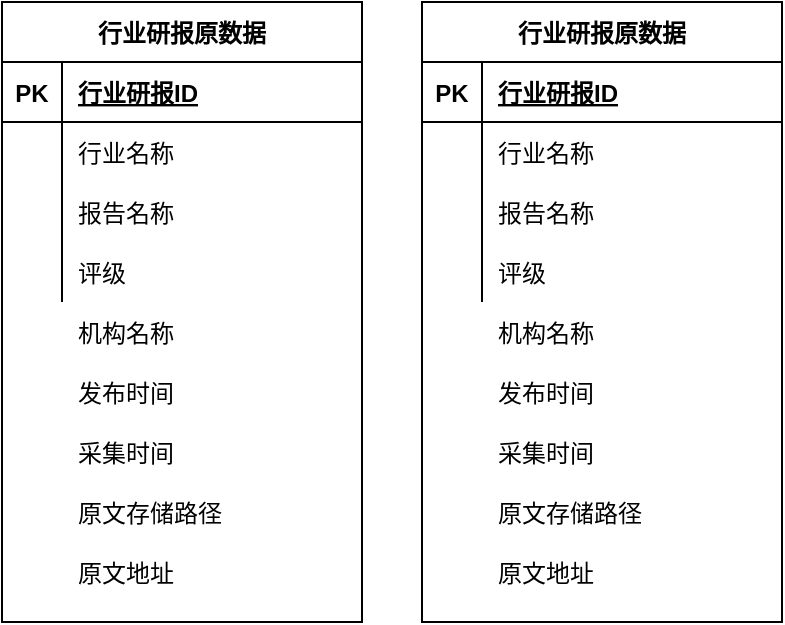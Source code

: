 <mxfile version="14.4.9" type="github">
  <diagram id="uSX-9S-eXGz2k6nIvwEQ" name="第 1 页">
    <mxGraphModel dx="946" dy="589" grid="1" gridSize="10" guides="1" tooltips="1" connect="1" arrows="1" fold="1" page="1" pageScale="1" pageWidth="850" pageHeight="1100" math="0" shadow="0">
      <root>
        <mxCell id="0" />
        <mxCell id="1" parent="0" />
        <mxCell id="P-fnGor--EmOhXwZXgAq-38" value="" style="group" vertex="1" connectable="0" parent="1">
          <mxGeometry x="130" y="130" width="180" height="310" as="geometry" />
        </mxCell>
        <mxCell id="P-fnGor--EmOhXwZXgAq-15" value="行业研报原数据" style="shape=table;startSize=30;container=1;collapsible=1;childLayout=tableLayout;fixedRows=1;rowLines=0;fontStyle=1;align=center;resizeLast=1;" vertex="1" parent="P-fnGor--EmOhXwZXgAq-38">
          <mxGeometry width="180" height="310" as="geometry" />
        </mxCell>
        <mxCell id="P-fnGor--EmOhXwZXgAq-16" value="" style="shape=partialRectangle;collapsible=0;dropTarget=0;pointerEvents=0;fillColor=none;top=0;left=0;bottom=1;right=0;points=[[0,0.5],[1,0.5]];portConstraint=eastwest;" vertex="1" parent="P-fnGor--EmOhXwZXgAq-15">
          <mxGeometry y="30" width="180" height="30" as="geometry" />
        </mxCell>
        <mxCell id="P-fnGor--EmOhXwZXgAq-17" value="PK" style="shape=partialRectangle;connectable=0;fillColor=none;top=0;left=0;bottom=0;right=0;fontStyle=1;overflow=hidden;" vertex="1" parent="P-fnGor--EmOhXwZXgAq-16">
          <mxGeometry width="30" height="30" as="geometry" />
        </mxCell>
        <mxCell id="P-fnGor--EmOhXwZXgAq-18" value="行业研报ID" style="shape=partialRectangle;connectable=0;fillColor=none;top=0;left=0;bottom=0;right=0;align=left;spacingLeft=6;fontStyle=5;overflow=hidden;" vertex="1" parent="P-fnGor--EmOhXwZXgAq-16">
          <mxGeometry x="30" width="150" height="30" as="geometry" />
        </mxCell>
        <mxCell id="P-fnGor--EmOhXwZXgAq-19" value="" style="shape=partialRectangle;collapsible=0;dropTarget=0;pointerEvents=0;fillColor=none;top=0;left=0;bottom=0;right=0;points=[[0,0.5],[1,0.5]];portConstraint=eastwest;" vertex="1" parent="P-fnGor--EmOhXwZXgAq-15">
          <mxGeometry y="60" width="180" height="30" as="geometry" />
        </mxCell>
        <mxCell id="P-fnGor--EmOhXwZXgAq-20" value="" style="shape=partialRectangle;connectable=0;fillColor=none;top=0;left=0;bottom=0;right=0;editable=1;overflow=hidden;" vertex="1" parent="P-fnGor--EmOhXwZXgAq-19">
          <mxGeometry width="30" height="30" as="geometry" />
        </mxCell>
        <mxCell id="P-fnGor--EmOhXwZXgAq-21" value="行业名称" style="shape=partialRectangle;connectable=0;fillColor=none;top=0;left=0;bottom=0;right=0;align=left;spacingLeft=6;overflow=hidden;" vertex="1" parent="P-fnGor--EmOhXwZXgAq-19">
          <mxGeometry x="30" width="150" height="30" as="geometry" />
        </mxCell>
        <mxCell id="P-fnGor--EmOhXwZXgAq-22" value="" style="shape=partialRectangle;collapsible=0;dropTarget=0;pointerEvents=0;fillColor=none;top=0;left=0;bottom=0;right=0;points=[[0,0.5],[1,0.5]];portConstraint=eastwest;" vertex="1" parent="P-fnGor--EmOhXwZXgAq-15">
          <mxGeometry y="90" width="180" height="30" as="geometry" />
        </mxCell>
        <mxCell id="P-fnGor--EmOhXwZXgAq-23" value="" style="shape=partialRectangle;connectable=0;fillColor=none;top=0;left=0;bottom=0;right=0;editable=1;overflow=hidden;" vertex="1" parent="P-fnGor--EmOhXwZXgAq-22">
          <mxGeometry width="30" height="30" as="geometry" />
        </mxCell>
        <mxCell id="P-fnGor--EmOhXwZXgAq-24" value="报告名称" style="shape=partialRectangle;connectable=0;fillColor=none;top=0;left=0;bottom=0;right=0;align=left;spacingLeft=6;overflow=hidden;" vertex="1" parent="P-fnGor--EmOhXwZXgAq-22">
          <mxGeometry x="30" width="150" height="30" as="geometry" />
        </mxCell>
        <mxCell id="P-fnGor--EmOhXwZXgAq-25" value="" style="shape=partialRectangle;collapsible=0;dropTarget=0;pointerEvents=0;fillColor=none;top=0;left=0;bottom=0;right=0;points=[[0,0.5],[1,0.5]];portConstraint=eastwest;" vertex="1" parent="P-fnGor--EmOhXwZXgAq-15">
          <mxGeometry y="120" width="180" height="30" as="geometry" />
        </mxCell>
        <mxCell id="P-fnGor--EmOhXwZXgAq-26" value="" style="shape=partialRectangle;connectable=0;fillColor=none;top=0;left=0;bottom=0;right=0;editable=1;overflow=hidden;" vertex="1" parent="P-fnGor--EmOhXwZXgAq-25">
          <mxGeometry width="30" height="30" as="geometry" />
        </mxCell>
        <mxCell id="P-fnGor--EmOhXwZXgAq-27" value="评级" style="shape=partialRectangle;connectable=0;fillColor=none;top=0;left=0;bottom=0;right=0;align=left;spacingLeft=6;overflow=hidden;" vertex="1" parent="P-fnGor--EmOhXwZXgAq-25">
          <mxGeometry x="30" width="150" height="30" as="geometry" />
        </mxCell>
        <mxCell id="P-fnGor--EmOhXwZXgAq-28" value="" style="shape=partialRectangle;connectable=0;fillColor=none;top=0;left=0;bottom=0;right=0;editable=1;overflow=hidden;" vertex="1" parent="P-fnGor--EmOhXwZXgAq-38">
          <mxGeometry y="150" width="30" height="30" as="geometry" />
        </mxCell>
        <mxCell id="P-fnGor--EmOhXwZXgAq-29" value="机构名称" style="shape=partialRectangle;connectable=0;fillColor=none;top=0;left=0;bottom=0;right=0;align=left;spacingLeft=6;overflow=hidden;" vertex="1" parent="P-fnGor--EmOhXwZXgAq-38">
          <mxGeometry x="30" y="150" width="150" height="30" as="geometry" />
        </mxCell>
        <mxCell id="P-fnGor--EmOhXwZXgAq-30" value="" style="shape=partialRectangle;connectable=0;fillColor=none;top=0;left=0;bottom=0;right=0;editable=1;overflow=hidden;" vertex="1" parent="P-fnGor--EmOhXwZXgAq-38">
          <mxGeometry y="180" width="30" height="30" as="geometry" />
        </mxCell>
        <mxCell id="P-fnGor--EmOhXwZXgAq-31" value="发布时间" style="shape=partialRectangle;connectable=0;fillColor=none;top=0;left=0;bottom=0;right=0;align=left;spacingLeft=6;overflow=hidden;" vertex="1" parent="P-fnGor--EmOhXwZXgAq-38">
          <mxGeometry x="30" y="180" width="150" height="30" as="geometry" />
        </mxCell>
        <mxCell id="P-fnGor--EmOhXwZXgAq-32" value="" style="shape=partialRectangle;connectable=0;fillColor=none;top=0;left=0;bottom=0;right=0;editable=1;overflow=hidden;" vertex="1" parent="P-fnGor--EmOhXwZXgAq-38">
          <mxGeometry y="210" width="30" height="30" as="geometry" />
        </mxCell>
        <mxCell id="P-fnGor--EmOhXwZXgAq-33" value="采集时间" style="shape=partialRectangle;connectable=0;fillColor=none;top=0;left=0;bottom=0;right=0;align=left;spacingLeft=6;overflow=hidden;" vertex="1" parent="P-fnGor--EmOhXwZXgAq-38">
          <mxGeometry x="30" y="210" width="150" height="30" as="geometry" />
        </mxCell>
        <mxCell id="P-fnGor--EmOhXwZXgAq-34" value="" style="shape=partialRectangle;connectable=0;fillColor=none;top=0;left=0;bottom=0;right=0;editable=1;overflow=hidden;" vertex="1" parent="P-fnGor--EmOhXwZXgAq-38">
          <mxGeometry y="240" width="30" height="30" as="geometry" />
        </mxCell>
        <mxCell id="P-fnGor--EmOhXwZXgAq-35" value="原文存储路径" style="shape=partialRectangle;connectable=0;fillColor=none;top=0;left=0;bottom=0;right=0;align=left;spacingLeft=6;overflow=hidden;" vertex="1" parent="P-fnGor--EmOhXwZXgAq-38">
          <mxGeometry x="30" y="240" width="150" height="30" as="geometry" />
        </mxCell>
        <mxCell id="P-fnGor--EmOhXwZXgAq-36" value="" style="shape=partialRectangle;connectable=0;fillColor=none;top=0;left=0;bottom=0;right=0;editable=1;overflow=hidden;" vertex="1" parent="P-fnGor--EmOhXwZXgAq-38">
          <mxGeometry y="270" width="30" height="30" as="geometry" />
        </mxCell>
        <mxCell id="P-fnGor--EmOhXwZXgAq-37" value="原文地址" style="shape=partialRectangle;connectable=0;fillColor=none;top=0;left=0;bottom=0;right=0;align=left;spacingLeft=6;overflow=hidden;" vertex="1" parent="P-fnGor--EmOhXwZXgAq-38">
          <mxGeometry x="30" y="270" width="150" height="30" as="geometry" />
        </mxCell>
        <mxCell id="P-fnGor--EmOhXwZXgAq-39" value="" style="group" vertex="1" connectable="0" parent="1">
          <mxGeometry x="340" y="130" width="180" height="310" as="geometry" />
        </mxCell>
        <mxCell id="P-fnGor--EmOhXwZXgAq-40" value="行业研报原数据" style="shape=table;startSize=30;container=1;collapsible=1;childLayout=tableLayout;fixedRows=1;rowLines=0;fontStyle=1;align=center;resizeLast=1;" vertex="1" parent="P-fnGor--EmOhXwZXgAq-39">
          <mxGeometry width="180" height="310" as="geometry" />
        </mxCell>
        <mxCell id="P-fnGor--EmOhXwZXgAq-41" value="" style="shape=partialRectangle;collapsible=0;dropTarget=0;pointerEvents=0;fillColor=none;top=0;left=0;bottom=1;right=0;points=[[0,0.5],[1,0.5]];portConstraint=eastwest;" vertex="1" parent="P-fnGor--EmOhXwZXgAq-40">
          <mxGeometry y="30" width="180" height="30" as="geometry" />
        </mxCell>
        <mxCell id="P-fnGor--EmOhXwZXgAq-42" value="PK" style="shape=partialRectangle;connectable=0;fillColor=none;top=0;left=0;bottom=0;right=0;fontStyle=1;overflow=hidden;" vertex="1" parent="P-fnGor--EmOhXwZXgAq-41">
          <mxGeometry width="30" height="30" as="geometry" />
        </mxCell>
        <mxCell id="P-fnGor--EmOhXwZXgAq-43" value="行业研报ID" style="shape=partialRectangle;connectable=0;fillColor=none;top=0;left=0;bottom=0;right=0;align=left;spacingLeft=6;fontStyle=5;overflow=hidden;" vertex="1" parent="P-fnGor--EmOhXwZXgAq-41">
          <mxGeometry x="30" width="150" height="30" as="geometry" />
        </mxCell>
        <mxCell id="P-fnGor--EmOhXwZXgAq-44" value="" style="shape=partialRectangle;collapsible=0;dropTarget=0;pointerEvents=0;fillColor=none;top=0;left=0;bottom=0;right=0;points=[[0,0.5],[1,0.5]];portConstraint=eastwest;" vertex="1" parent="P-fnGor--EmOhXwZXgAq-40">
          <mxGeometry y="60" width="180" height="30" as="geometry" />
        </mxCell>
        <mxCell id="P-fnGor--EmOhXwZXgAq-45" value="" style="shape=partialRectangle;connectable=0;fillColor=none;top=0;left=0;bottom=0;right=0;editable=1;overflow=hidden;" vertex="1" parent="P-fnGor--EmOhXwZXgAq-44">
          <mxGeometry width="30" height="30" as="geometry" />
        </mxCell>
        <mxCell id="P-fnGor--EmOhXwZXgAq-46" value="行业名称" style="shape=partialRectangle;connectable=0;fillColor=none;top=0;left=0;bottom=0;right=0;align=left;spacingLeft=6;overflow=hidden;" vertex="1" parent="P-fnGor--EmOhXwZXgAq-44">
          <mxGeometry x="30" width="150" height="30" as="geometry" />
        </mxCell>
        <mxCell id="P-fnGor--EmOhXwZXgAq-47" value="" style="shape=partialRectangle;collapsible=0;dropTarget=0;pointerEvents=0;fillColor=none;top=0;left=0;bottom=0;right=0;points=[[0,0.5],[1,0.5]];portConstraint=eastwest;" vertex="1" parent="P-fnGor--EmOhXwZXgAq-40">
          <mxGeometry y="90" width="180" height="30" as="geometry" />
        </mxCell>
        <mxCell id="P-fnGor--EmOhXwZXgAq-48" value="" style="shape=partialRectangle;connectable=0;fillColor=none;top=0;left=0;bottom=0;right=0;editable=1;overflow=hidden;" vertex="1" parent="P-fnGor--EmOhXwZXgAq-47">
          <mxGeometry width="30" height="30" as="geometry" />
        </mxCell>
        <mxCell id="P-fnGor--EmOhXwZXgAq-49" value="报告名称" style="shape=partialRectangle;connectable=0;fillColor=none;top=0;left=0;bottom=0;right=0;align=left;spacingLeft=6;overflow=hidden;" vertex="1" parent="P-fnGor--EmOhXwZXgAq-47">
          <mxGeometry x="30" width="150" height="30" as="geometry" />
        </mxCell>
        <mxCell id="P-fnGor--EmOhXwZXgAq-50" value="" style="shape=partialRectangle;collapsible=0;dropTarget=0;pointerEvents=0;fillColor=none;top=0;left=0;bottom=0;right=0;points=[[0,0.5],[1,0.5]];portConstraint=eastwest;" vertex="1" parent="P-fnGor--EmOhXwZXgAq-40">
          <mxGeometry y="120" width="180" height="30" as="geometry" />
        </mxCell>
        <mxCell id="P-fnGor--EmOhXwZXgAq-51" value="" style="shape=partialRectangle;connectable=0;fillColor=none;top=0;left=0;bottom=0;right=0;editable=1;overflow=hidden;" vertex="1" parent="P-fnGor--EmOhXwZXgAq-50">
          <mxGeometry width="30" height="30" as="geometry" />
        </mxCell>
        <mxCell id="P-fnGor--EmOhXwZXgAq-52" value="评级" style="shape=partialRectangle;connectable=0;fillColor=none;top=0;left=0;bottom=0;right=0;align=left;spacingLeft=6;overflow=hidden;" vertex="1" parent="P-fnGor--EmOhXwZXgAq-50">
          <mxGeometry x="30" width="150" height="30" as="geometry" />
        </mxCell>
        <mxCell id="P-fnGor--EmOhXwZXgAq-53" value="" style="shape=partialRectangle;connectable=0;fillColor=none;top=0;left=0;bottom=0;right=0;editable=1;overflow=hidden;" vertex="1" parent="P-fnGor--EmOhXwZXgAq-39">
          <mxGeometry y="150" width="30" height="30" as="geometry" />
        </mxCell>
        <mxCell id="P-fnGor--EmOhXwZXgAq-54" value="机构名称" style="shape=partialRectangle;connectable=0;fillColor=none;top=0;left=0;bottom=0;right=0;align=left;spacingLeft=6;overflow=hidden;" vertex="1" parent="P-fnGor--EmOhXwZXgAq-39">
          <mxGeometry x="30" y="150" width="150" height="30" as="geometry" />
        </mxCell>
        <mxCell id="P-fnGor--EmOhXwZXgAq-55" value="" style="shape=partialRectangle;connectable=0;fillColor=none;top=0;left=0;bottom=0;right=0;editable=1;overflow=hidden;" vertex="1" parent="P-fnGor--EmOhXwZXgAq-39">
          <mxGeometry y="180" width="30" height="30" as="geometry" />
        </mxCell>
        <mxCell id="P-fnGor--EmOhXwZXgAq-56" value="发布时间" style="shape=partialRectangle;connectable=0;fillColor=none;top=0;left=0;bottom=0;right=0;align=left;spacingLeft=6;overflow=hidden;" vertex="1" parent="P-fnGor--EmOhXwZXgAq-39">
          <mxGeometry x="30" y="180" width="150" height="30" as="geometry" />
        </mxCell>
        <mxCell id="P-fnGor--EmOhXwZXgAq-57" value="" style="shape=partialRectangle;connectable=0;fillColor=none;top=0;left=0;bottom=0;right=0;editable=1;overflow=hidden;" vertex="1" parent="P-fnGor--EmOhXwZXgAq-39">
          <mxGeometry y="210" width="30" height="30" as="geometry" />
        </mxCell>
        <mxCell id="P-fnGor--EmOhXwZXgAq-58" value="采集时间" style="shape=partialRectangle;connectable=0;fillColor=none;top=0;left=0;bottom=0;right=0;align=left;spacingLeft=6;overflow=hidden;" vertex="1" parent="P-fnGor--EmOhXwZXgAq-39">
          <mxGeometry x="30" y="210" width="150" height="30" as="geometry" />
        </mxCell>
        <mxCell id="P-fnGor--EmOhXwZXgAq-59" value="" style="shape=partialRectangle;connectable=0;fillColor=none;top=0;left=0;bottom=0;right=0;editable=1;overflow=hidden;" vertex="1" parent="P-fnGor--EmOhXwZXgAq-39">
          <mxGeometry y="240" width="30" height="30" as="geometry" />
        </mxCell>
        <mxCell id="P-fnGor--EmOhXwZXgAq-60" value="原文存储路径" style="shape=partialRectangle;connectable=0;fillColor=none;top=0;left=0;bottom=0;right=0;align=left;spacingLeft=6;overflow=hidden;" vertex="1" parent="P-fnGor--EmOhXwZXgAq-39">
          <mxGeometry x="30" y="240" width="150" height="30" as="geometry" />
        </mxCell>
        <mxCell id="P-fnGor--EmOhXwZXgAq-61" value="" style="shape=partialRectangle;connectable=0;fillColor=none;top=0;left=0;bottom=0;right=0;editable=1;overflow=hidden;" vertex="1" parent="P-fnGor--EmOhXwZXgAq-39">
          <mxGeometry y="270" width="30" height="30" as="geometry" />
        </mxCell>
        <mxCell id="P-fnGor--EmOhXwZXgAq-62" value="原文地址" style="shape=partialRectangle;connectable=0;fillColor=none;top=0;left=0;bottom=0;right=0;align=left;spacingLeft=6;overflow=hidden;" vertex="1" parent="P-fnGor--EmOhXwZXgAq-39">
          <mxGeometry x="30" y="270" width="150" height="30" as="geometry" />
        </mxCell>
      </root>
    </mxGraphModel>
  </diagram>
</mxfile>
